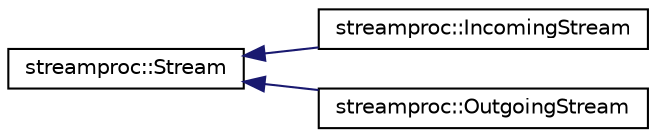 digraph "Graphical Class Hierarchy"
{
  edge [fontname="Helvetica",fontsize="10",labelfontname="Helvetica",labelfontsize="10"];
  node [fontname="Helvetica",fontsize="10",shape=record];
  rankdir="LR";
  Node0 [label="streamproc::Stream",height=0.2,width=0.4,color="black", fillcolor="white", style="filled",URL="$d6/d95/classstreamproc_1_1Stream.html",tooltip="Base clase for stream. "];
  Node0 -> Node1 [dir="back",color="midnightblue",fontsize="10",style="solid",fontname="Helvetica"];
  Node1 [label="streamproc::IncomingStream",height=0.2,width=0.4,color="black", fillcolor="white", style="filled",URL="$d9/daa/classstreamproc_1_1IncomingStream.html",tooltip="Interface to receive data from nodes in a network. "];
  Node0 -> Node2 [dir="back",color="midnightblue",fontsize="10",style="solid",fontname="Helvetica"];
  Node2 [label="streamproc::OutgoingStream",height=0.2,width=0.4,color="black", fillcolor="white", style="filled",URL="$db/dca/classstreamproc_1_1OutgoingStream.html",tooltip="Interface to send data to nodes in a network. "];
}
